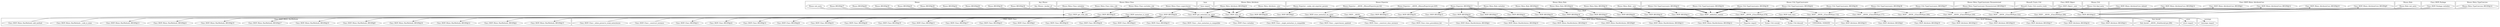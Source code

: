 digraph {
graph [overlap=false]
subgraph cluster_Class_MOP_Mixin_HasMethods {
	label="Class::MOP::Mixin::HasMethods";
	"Class::MOP::Mixin::HasMethods::BEGIN@17";
	"Class::MOP::Mixin::HasMethods::BEGIN@19";
	"Class::MOP::Mixin::HasMethods::BEGIN@21";
	"Class::MOP::Mixin::HasMethods::BEGIN@13";
	"Class::MOP::Mixin::HasMethods::BEGIN@15";
	"Class::MOP::Mixin::HasMethods::BEGIN@2";
	"Class::MOP::Mixin::HasMethods::BEGIN@12";
	"Class::MOP::Mixin::HasMethods::_code_is_mine";
	"Class::MOP::Mixin::HasMethods::BEGIN@9";
	"Class::MOP::Mixin::HasMethods::add_method";
	"Class::MOP::Mixin::HasMethods::BEGIN@16";
	"Class::MOP::Mixin::HasMethods::BEGIN@10";
}
subgraph cluster_Moose {
	label="Moose";
	"Moose::init_meta";
	"Moose::BEGIN@38";
	"Moose::BEGIN@29";
	"Moose::BEGIN@30";
	"Moose::BEGIN@40";
	"Moose::BEGIN@37";
	"Moose::BEGIN@36";
	"Moose::BEGIN@39";
	"Moose::BEGIN@28";
	"Moose::BEGIN@42";
}
subgraph cluster_Any_Moose {
	label="Any::Moose";
	"Any::Moose::_backer_of";
}
subgraph cluster_UNIVERSAL {
	label="UNIVERSAL";
	"UNIVERSAL::VERSION";
}
subgraph cluster_Moose_Meta_Class {
	label="Moose::Meta::Class";
	"Moose::Meta::Class::excludes_role";
	"Moose::Meta::Class::initialize";
	"Moose::Meta::Class::does_role";
	"Moose::Meta::Class::superclasses";
}
subgraph cluster_base {
	label="base";
	"base::import";
}
subgraph cluster_Exporter {
	label="Exporter";
	"Exporter::import";
}
subgraph cluster_Class_MOP_Attribute {
	label="Class::MOP::Attribute";
	"Class::MOP::Attribute::BEGIN@11";
	"Class::MOP::Attribute::BEGIN@16";
	"Class::MOP::Attribute::BEGIN@17";
	"Class::MOP::Attribute::BEGIN@10";
	"Class::MOP::Attribute::BEGIN@13";
	"Class::MOP::Attribute::BEGIN@19";
	"Class::MOP::Attribute::BEGIN@3";
	"Class::MOP::Attribute::BEGIN@15";
}
subgraph cluster_Moose_Meta_Attribute {
	label="Moose::Meta::Attribute";
	"Moose::Meta::Attribute::_new";
	"Moose::Meta::Attribute::BEGIN@24";
}
subgraph cluster_Class_MOP_Mixin_HasAttributes {
	label="Class::MOP::Mixin::HasAttributes";
	"Class::MOP::Mixin::HasAttributes::BEGIN@12";
	"Class::MOP::Mixin::HasAttributes::BEGIN@13";
	"Class::MOP::Mixin::HasAttributes::BEGIN@9";
	"Class::MOP::Mixin::HasAttributes::BEGIN@15";
	"Class::MOP::Mixin::HasAttributes::BEGIN@10";
	"Class::MOP::Mixin::HasAttributes::BEGIN@2";
}
subgraph cluster_warnings {
	label="warnings";
	"warnings::import";
}
subgraph cluster_Moose_Exporter {
	label="Moose::Exporter";
	"Moose::Exporter::__ANON__[Moose/Exporter.pm:225]";
	"Moose::Exporter::_make_sub_exporter_params";
	"Moose::Exporter::__ANON__[Moose/Exporter.pm:42]";
	"Moose::Exporter::BEGIN@13";
}
subgraph cluster_Moose_Meta_Role {
	label="Moose::Meta::Role";
	"Moose::Meta::Role::BEGIN@22";
	"Moose::Meta::Role::BEGIN@21";
	"Moose::Meta::Role::_new";
	"Moose::Meta::Role::BEGIN@19";
	"Moose::Meta::Role::initialize";
}
subgraph cluster_Moose_Util_TypeConstraints {
	label="Moose::Util::TypeConstraints";
	"Moose::Util::TypeConstraints::BEGIN@42";
	"Moose::Util::TypeConstraints::BEGIN@39";
	"Moose::Util::TypeConstraints::BEGIN@34";
	"Moose::Util::TypeConstraints::BEGIN@33";
	"Moose::Util::TypeConstraints::BEGIN@37";
	"Moose::Util::TypeConstraints::BEGIN@38";
	"Moose::Util::TypeConstraints::BEGIN@36";
}
subgraph cluster_Sub_Install {
	label="Sub::Install";
	"Sub::Install::__ANON__[Sub/Install.pm:284]";
}
subgraph cluster_Moose_Meta_TypeConstraint_Parameterized {
	label="Moose::Meta::TypeConstraint::Parameterized";
	"Moose::Meta::TypeConstraint::Parameterized::BEGIN@15";
}
subgraph cluster_MooseX_Traits_Util {
	label="MooseX::Traits::Util";
	"MooseX::Traits::Util::resolve_traits";
}
subgraph cluster_Scalar_Util {
	label="Scalar::Util";
	"Scalar::Util::isweak";
	"Scalar::Util::blessed";
}
subgraph cluster_Class_MOP_Object {
	label="Class::MOP::Object";
	"Class::MOP::Object::_new";
}
subgraph cluster_Moose_Util {
	label="Moose::Util";
	"Moose::Util::find_meta";
}
subgraph cluster_strict {
	label="strict";
	"strict::import";
}
subgraph cluster_Class_MOP_Class {
	label="Class::MOP::Class";
	"Class::MOP::Class::BEGIN@14";
	"Class::MOP::Class::BEGIN@22";
	"Class::MOP::Class::class_precedence_list";
	"Class::MOP::Class::BEGIN@15";
	"Class::MOP::Class::initialize";
	"Class::MOP::Class::BEGIN@24";
	"Class::MOP::Class::BEGIN@16";
	"Class::MOP::Class::_construct_class_instance";
	"Class::MOP::Class::BEGIN@23";
	"Class::MOP::Class::BEGIN@17";
	"Class::MOP::Class::BEGIN@13";
	"Class::MOP::Class::_construct_instance";
	"Class::MOP::Class::BEGIN@19";
	"Class::MOP::Class::_single_metaclass_is_compatible";
	"Class::MOP::Class::BEGIN@10";
	"Class::MOP::Class::_inline_preserve_weak_metaclasses";
	"Class::MOP::Class::BEGIN@26";
	"Class::MOP::Class::_class_metaclass_is_compatible";
	"Class::MOP::Class::_superclasses_updated";
	"Class::MOP::Class::BEGIN@3";
	"Class::MOP::Class::BEGIN@20";
	"Class::MOP::Class::BEGIN@11";
	"Class::MOP::Class::BEGIN@21";
}
subgraph cluster_Class_MOP {
	label="Class::MOP";
	"Class::MOP::BEGIN@30";
	"Class::MOP::__ANON__[Class/MOP.pm:132]";
	"Class::MOP::BEGIN@24";
	"Class::MOP::BEGIN@17";
	"Class::MOP::get_metaclass_by_name";
	"Class::MOP::BEGIN@3";
	"Class::MOP::class_of";
	"Class::MOP::BEGIN@23";
	"Class::MOP::BEGIN@26";
	"Class::MOP::BEGIN@18";
	"Class::MOP::__ANON__[Class/MOP.pm:269]";
	"Class::MOP::__ANON__[Class/MOP.pm:177]";
	"Class::MOP::BEGIN@27";
	"Class::MOP::BEGIN@19";
	"Class::MOP::load_class";
	"Class::MOP::__ANON__[Class/MOP.pm:286]";
	"Class::MOP::BEGIN@21";
	"Class::MOP::BEGIN@15";
	"Class::MOP::store_metaclass_by_name";
	"Class::MOP::BEGIN@28";
	"Class::MOP::__ANON__";
	"Class::MOP::BEGIN@20";
	"Class::MOP::_definition_context";
	"Class::MOP::metaclass_is_weak";
	"Class::MOP::BEGIN@10";
	"Class::MOP::BEGIN@25";
	"Class::MOP::BEGIN@13";
	"Class::MOP::BEGIN@11";
	"Class::MOP::__ANON__[Class/MOP.pm:249]";
	"Class::MOP::__ANON__[Class/MOP.pm:478]";
	"Class::MOP::get_code_info";
	"Class::MOP::__ANON__[Class/MOP.pm:222]";
}
subgraph cluster_Moose_Role {
	label="Moose::Role";
	"Moose::Role::init_meta";
}
subgraph cluster_Class_MOP_Package {
	label="Class::MOP::Package";
	"Class::MOP::Package::initialize";
}
subgraph cluster_Class_MOP_Mixin_AttributeCore {
	label="Class::MOP::Mixin::AttributeCore";
	"Class::MOP::Mixin::AttributeCore::BEGIN@12";
	"Class::MOP::Mixin::AttributeCore::default";
	"Class::MOP::Mixin::AttributeCore::BEGIN@2";
	"Class::MOP::Mixin::AttributeCore::BEGIN@14";
	"Class::MOP::Mixin::AttributeCore::BEGIN@9";
	"Class::MOP::Mixin::AttributeCore::BEGIN@10";
}
subgraph cluster_Moose_Meta_TypeCoercion {
	label="Moose::Meta::TypeCoercion";
	"Moose::Meta::TypeCoercion::BEGIN@14";
}
"Class::MOP::Mixin::AttributeCore::default" -> "Class::MOP::__ANON__[Class/MOP.pm:132]";
"Moose::Meta::Role::_new" -> "Class::MOP::__ANON__[Class/MOP.pm:132]";
"Moose::Exporter::BEGIN@13" -> "Class::MOP::BEGIN@17";
"Class::MOP::BEGIN@27" -> "Class::MOP::Attribute::BEGIN@19";
"Class::MOP::BEGIN@25" -> "Class::MOP::Mixin::HasMethods::BEGIN@2";
"Class::MOP::BEGIN@26" -> "Class::MOP::Class::BEGIN@24";
"Class::MOP::BEGIN@27" -> "Class::MOP::Attribute::BEGIN@10";
"Class::MOP::BEGIN@27" -> "Class::MOP::Attribute::BEGIN@11";
"Class::MOP::BEGIN@17" -> "Exporter::import";
"Class::MOP::BEGIN@21" -> "Exporter::import";
"Class::MOP::BEGIN@19" -> "Exporter::import";
"Class::MOP::Mixin::AttributeCore::default" -> "Class::MOP::__ANON__[Class/MOP.pm:222]";
"Moose::Meta::Role::_new" -> "Class::MOP::__ANON__[Class/MOP.pm:222]";
"Class::MOP::BEGIN@26" -> "Class::MOP::Class::BEGIN@10";
"Moose::Exporter::BEGIN@13" -> "Class::MOP::BEGIN@10";
"Class::MOP::BEGIN@25" -> "Class::MOP::Mixin::HasMethods::BEGIN@9";
"Class::MOP::BEGIN@25" -> "Class::MOP::Mixin::HasMethods::BEGIN@21";
"Class::MOP::Mixin::AttributeCore::default" -> "Class::MOP::__ANON__[Class/MOP.pm:177]";
"Moose::Meta::Role::_new" -> "Class::MOP::__ANON__[Class/MOP.pm:177]";
"Class::MOP::class_of" -> "Scalar::Util::blessed";
"Class::MOP::BEGIN@20" -> "Sub::Install::__ANON__[Sub/Install.pm:284]";
"Class::MOP::Class::class_precedence_list" -> "Class::MOP::__ANON__";
"Class::MOP::BEGIN@24" -> "Class::MOP::Mixin::HasAttributes::BEGIN@2";
"Moose::Exporter::BEGIN@13" -> "Class::MOP::BEGIN@25";
"Class::MOP::BEGIN@26" -> "Class::MOP::Class::BEGIN@20";
"Class::MOP::BEGIN@26" -> "Class::MOP::Class::BEGIN@15";
"Moose::Exporter::BEGIN@13" -> "Class::MOP::BEGIN@21";
"Class::MOP::Object::_new" -> "Class::MOP::class_of";
"Moose::Meta::Class::excludes_role" -> "Class::MOP::class_of";
"Class::MOP::Class::_superclasses_updated" -> "Class::MOP::class_of";
"Moose::Meta::Attribute::BEGIN@24" -> "Class::MOP::class_of";
"Moose::Meta::Class::does_role" -> "Class::MOP::class_of";
"Moose::Meta::Class::superclasses" -> "Class::MOP::class_of";
"Moose::Exporter::__ANON__[Moose/Exporter.pm:225]" -> "Class::MOP::class_of";
"Moose::Util::find_meta" -> "Class::MOP::class_of";
"Moose::Exporter::__ANON__[Moose/Exporter.pm:42]" -> "Class::MOP::class_of";
"Class::MOP::BEGIN@26" -> "Class::MOP::Class::BEGIN@17";
"Class::MOP::BEGIN@26" -> "Class::MOP::Class::BEGIN@13";
"Moose::Exporter::BEGIN@13" -> "Class::MOP::BEGIN@24";
"Class::MOP::metaclass_is_weak" -> "Scalar::Util::isweak";
"Class::MOP::BEGIN@23" -> "Class::MOP::Mixin::AttributeCore::BEGIN@10";
"Moose::Exporter::BEGIN@13" -> "Class::MOP::BEGIN@26";
"Moose::Exporter::BEGIN@13" -> "Class::MOP::BEGIN@27";
"Class::MOP::BEGIN@25" -> "Class::MOP::Mixin::HasMethods::BEGIN@13";
"Class::MOP::BEGIN@11" -> "warnings::import";
"Moose::Exporter::BEGIN@13" -> "Class::MOP::BEGIN@11";
"Class::MOP::BEGIN@25" -> "Class::MOP::Mixin::HasMethods::BEGIN@16";
"Class::MOP::BEGIN@24" -> "Class::MOP::Mixin::HasAttributes::BEGIN@10";
"Class::MOP::BEGIN@27" -> "Class::MOP::Attribute::BEGIN@15";
"Class::MOP::BEGIN@23" -> "Class::MOP::Mixin::AttributeCore::BEGIN@14";
"Class::MOP::Mixin::AttributeCore::default" -> "Class::MOP::__ANON__[Class/MOP.pm:478]";
"Moose::Meta::Attribute::_new" -> "Class::MOP::__ANON__[Class/MOP.pm:478]";
"Class::MOP::BEGIN@26" -> "Class::MOP::Class::BEGIN@21";
"Class::MOP::BEGIN@26" -> "Class::MOP::Class::BEGIN@16";
"Moose::Exporter::BEGIN@13" -> "Class::MOP::BEGIN@20";
"Moose::Util::TypeConstraints::BEGIN@39" -> "Class::MOP::_definition_context";
"Moose::Util::TypeConstraints::BEGIN@38" -> "Class::MOP::_definition_context";
"Moose::Meta::Role::BEGIN@21" -> "Class::MOP::_definition_context";
"base::import" -> "Class::MOP::_definition_context";
"Moose::Util::TypeConstraints::BEGIN@42" -> "Class::MOP::_definition_context";
"Moose::BEGIN@29" -> "Class::MOP::_definition_context";
"Moose::Meta::TypeCoercion::BEGIN@14" -> "Class::MOP::_definition_context";
"Moose::Meta::TypeConstraint::Parameterized::BEGIN@15" -> "Class::MOP::_definition_context";
"Moose::BEGIN@37" -> "Class::MOP::_definition_context";
"Moose::BEGIN@36" -> "Class::MOP::_definition_context";
"Moose::BEGIN@39" -> "Class::MOP::_definition_context";
"Moose::BEGIN@28" -> "Class::MOP::_definition_context";
"Moose::BEGIN@42" -> "Class::MOP::_definition_context";
"Moose::Util::TypeConstraints::BEGIN@33" -> "Class::MOP::_definition_context";
"Moose::Util::TypeConstraints::BEGIN@36" -> "Class::MOP::_definition_context";
"Moose::Meta::Role::BEGIN@22" -> "Class::MOP::_definition_context";
"Moose::Meta::Role::BEGIN@19" -> "Class::MOP::_definition_context";
"Moose::BEGIN@38" -> "Class::MOP::_definition_context";
"Moose::Util::TypeConstraints::BEGIN@34" -> "Class::MOP::_definition_context";
"Moose::BEGIN@30" -> "Class::MOP::_definition_context";
"Moose::Util::TypeConstraints::BEGIN@37" -> "Class::MOP::_definition_context";
"Moose::BEGIN@40" -> "Class::MOP::_definition_context";
"Moose::Exporter::BEGIN@13" -> "Class::MOP::_definition_context";
"Class::MOP::BEGIN@10" -> "strict::import";
"Class::MOP::BEGIN@18" -> "UNIVERSAL::VERSION";
"Class::MOP::Mixin::HasMethods::_code_is_mine" -> "Class::MOP::get_code_info";
"Class::MOP::Mixin::HasMethods::add_method" -> "Class::MOP::get_code_info";
"Moose::Exporter::_make_sub_exporter_params" -> "Class::MOP::get_code_info";
"Class::MOP::BEGIN@26" -> "Class::MOP::Class::BEGIN@14";
"MooseX::Traits::Util::resolve_traits" -> "Class::MOP::load_class";
"Class::MOP::Mixin::AttributeCore::default" -> "Class::MOP::__ANON__[Class/MOP.pm:249]";
"Moose::Meta::Role::_new" -> "Class::MOP::__ANON__[Class/MOP.pm:249]";
"Class::MOP::BEGIN@27" -> "Class::MOP::Attribute::BEGIN@13";
"Class::MOP::BEGIN@25" -> "Class::MOP::Mixin::HasMethods::BEGIN@12";
"Moose::Exporter::BEGIN@13" -> "Class::MOP::BEGIN@3";
"Moose::Exporter::BEGIN@13" -> "Class::MOP::BEGIN@23";
"Moose::Exporter::BEGIN@13" -> "Class::MOP::BEGIN@19";
"Moose::Exporter::BEGIN@13" -> "Class::MOP::BEGIN@28";
"Class::MOP::BEGIN@26" -> "Class::MOP::Class::BEGIN@26";
"Class::MOP::BEGIN@26" -> "Class::MOP::Class::BEGIN@3";
"Class::MOP::BEGIN@23" -> "Class::MOP::Mixin::AttributeCore::BEGIN@9";
"Class::MOP::BEGIN@25" -> "Class::MOP::Mixin::HasMethods::BEGIN@17";
"Class::MOP::Mixin::AttributeCore::default" -> "Class::MOP::__ANON__[Class/MOP.pm:269]";
"Moose::Meta::Role::_new" -> "Class::MOP::__ANON__[Class/MOP.pm:269]";
"Class::MOP::Package::initialize" -> "Class::MOP::store_metaclass_by_name";
"Class::MOP::Class::_construct_class_instance" -> "Class::MOP::store_metaclass_by_name";
"Class::MOP::BEGIN@23" -> "Class::MOP::Mixin::AttributeCore::BEGIN@2";
"Class::MOP::BEGIN@27" -> "Class::MOP::Attribute::BEGIN@16";
"Moose::Exporter::BEGIN@13" -> "Class::MOP::BEGIN@30";
"Class::MOP::BEGIN@24" -> "Class::MOP::Mixin::HasAttributes::BEGIN@13";
"Moose::Exporter::BEGIN@13" -> "Class::MOP::BEGIN@15";
"Moose::Exporter::BEGIN@13" -> "Class::MOP::BEGIN@13";
"Class::MOP::BEGIN@25" -> "Class::MOP::Mixin::HasMethods::BEGIN@15";
"Class::MOP::BEGIN@26" -> "Class::MOP::Class::BEGIN@22";
"Class::MOP::BEGIN@25" -> "Class::MOP::Mixin::HasMethods::BEGIN@19";
"Class::MOP::BEGIN@27" -> "Class::MOP::Attribute::BEGIN@17";
"Moose::Exporter::BEGIN@13" -> "Class::MOP::BEGIN@18";
"Class::MOP::BEGIN@26" -> "Class::MOP::Class::BEGIN@19";
"Class::MOP::Class::_inline_preserve_weak_metaclasses" -> "Class::MOP::metaclass_is_weak";
"Class::MOP::Class::_construct_instance" -> "Class::MOP::metaclass_is_weak";
"Class::MOP::BEGIN@24" -> "Class::MOP::Mixin::HasAttributes::BEGIN@9";
"Class::MOP::Package::initialize" -> "Class::MOP::get_metaclass_by_name";
"Class::MOP::Class::_single_metaclass_is_compatible" -> "Class::MOP::get_metaclass_by_name";
"Class::MOP::Class::_construct_class_instance" -> "Class::MOP::get_metaclass_by_name";
"Any::Moose::_backer_of" -> "Class::MOP::get_metaclass_by_name";
"Moose::init_meta" -> "Class::MOP::get_metaclass_by_name";
"Class::MOP::Class::_class_metaclass_is_compatible" -> "Class::MOP::get_metaclass_by_name";
"Moose::Meta::Class::initialize" -> "Class::MOP::get_metaclass_by_name";
"Class::MOP::Class::initialize" -> "Class::MOP::get_metaclass_by_name";
"Moose::Meta::Role::initialize" -> "Class::MOP::get_metaclass_by_name";
"Moose::Role::init_meta" -> "Class::MOP::get_metaclass_by_name";
"Class::MOP::BEGIN@23" -> "Class::MOP::Mixin::AttributeCore::BEGIN@12";
"Class::MOP::BEGIN@25" -> "Class::MOP::Mixin::HasMethods::BEGIN@10";
"Class::MOP::BEGIN@24" -> "Class::MOP::Mixin::HasAttributes::BEGIN@12";
"Class::MOP::BEGIN@24" -> "Class::MOP::Mixin::HasAttributes::BEGIN@15";
"Class::MOP::BEGIN@26" -> "Class::MOP::Class::BEGIN@23";
"Class::MOP::BEGIN@27" -> "Class::MOP::Attribute::BEGIN@3";
"Class::MOP::Mixin::AttributeCore::default" -> "Class::MOP::__ANON__[Class/MOP.pm:286]";
"Class::MOP::BEGIN@26" -> "Class::MOP::Class::BEGIN@11";
}
